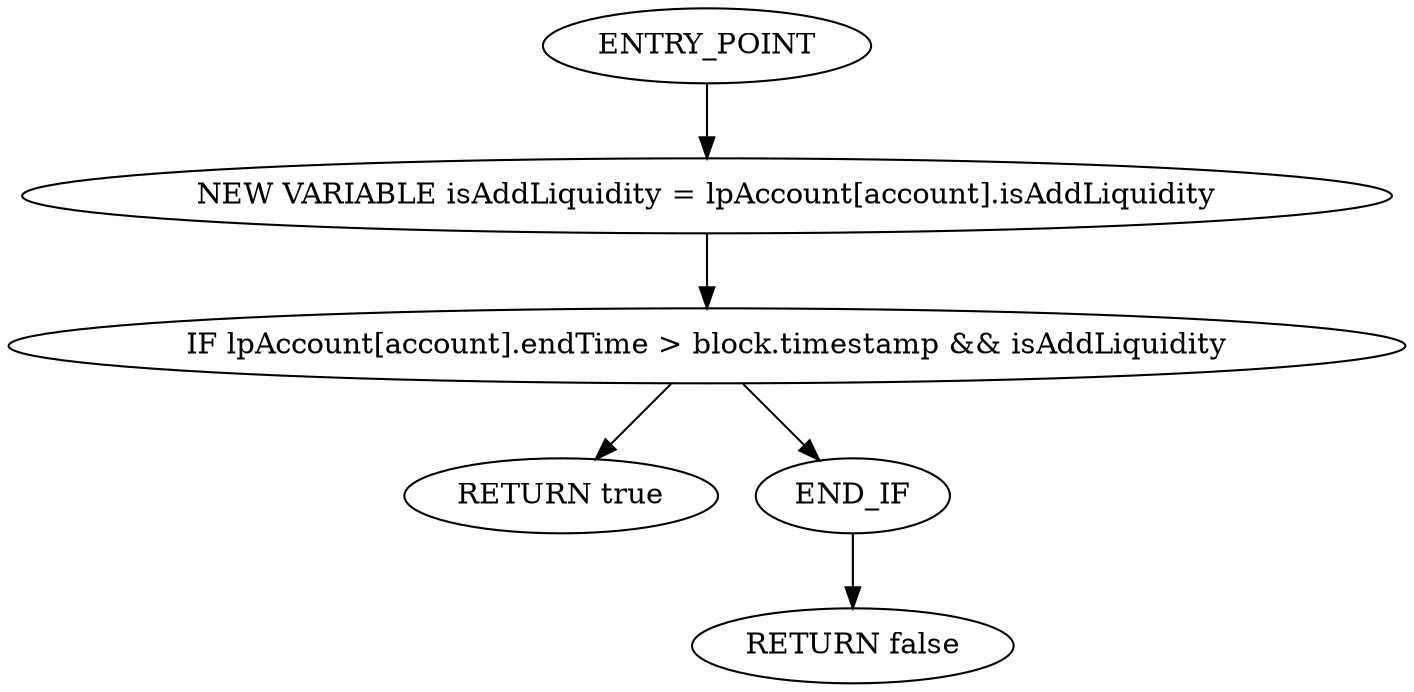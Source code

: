 digraph{
0[label="ENTRY_POINT"];
0->1;
1[label="NEW VARIABLE isAddLiquidity = lpAccount[account].isAddLiquidity"];
1->2;
2[label="IF lpAccount[account].endTime > block.timestamp && isAddLiquidity"];
2->3;
2->4;
3[label="RETURN true"];
4[label="END_IF"];
4->5;
5[label="RETURN false"];
}
